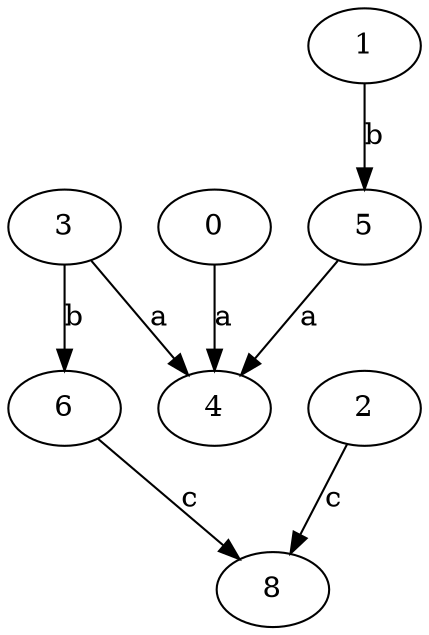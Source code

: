 strict digraph  {
3;
0;
1;
2;
4;
5;
6;
8;
3 -> 4  [label=a];
3 -> 6  [label=b];
0 -> 4  [label=a];
1 -> 5  [label=b];
2 -> 8  [label=c];
5 -> 4  [label=a];
6 -> 8  [label=c];
}
